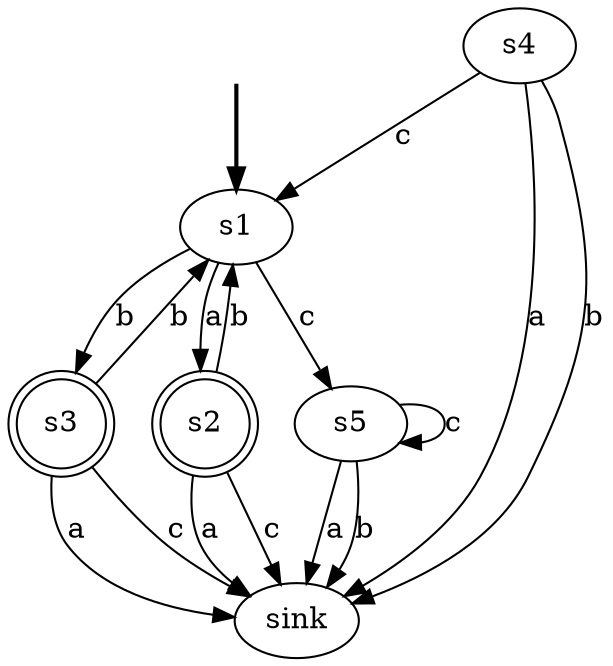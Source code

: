 digraph {
	fake [style=invisible]
	s4
	s1 [root=true]
	sink
	s3 [shape=doublecircle]
	s2 [shape=doublecircle]
	s5
	fake -> s1 [style=bold]
	s3 -> sink [label=a]
	s3 -> s1 [label=b]
	s3 -> sink [label=c]
	s2 -> sink [label=a]
	s2 -> s1 [label=b]
	s2 -> sink [label=c]
	s5 -> sink [label=a]
	s5 -> sink [label=b]
	s5 -> s5 [label=c]
	s1 -> s2 [label=a]
	s1 -> s3 [label=b]
	s1 -> s5 [label=c]
	s4 -> sink [label=a]
	s4 -> sink [label=b]
	s4 -> s1 [label=c]
}
